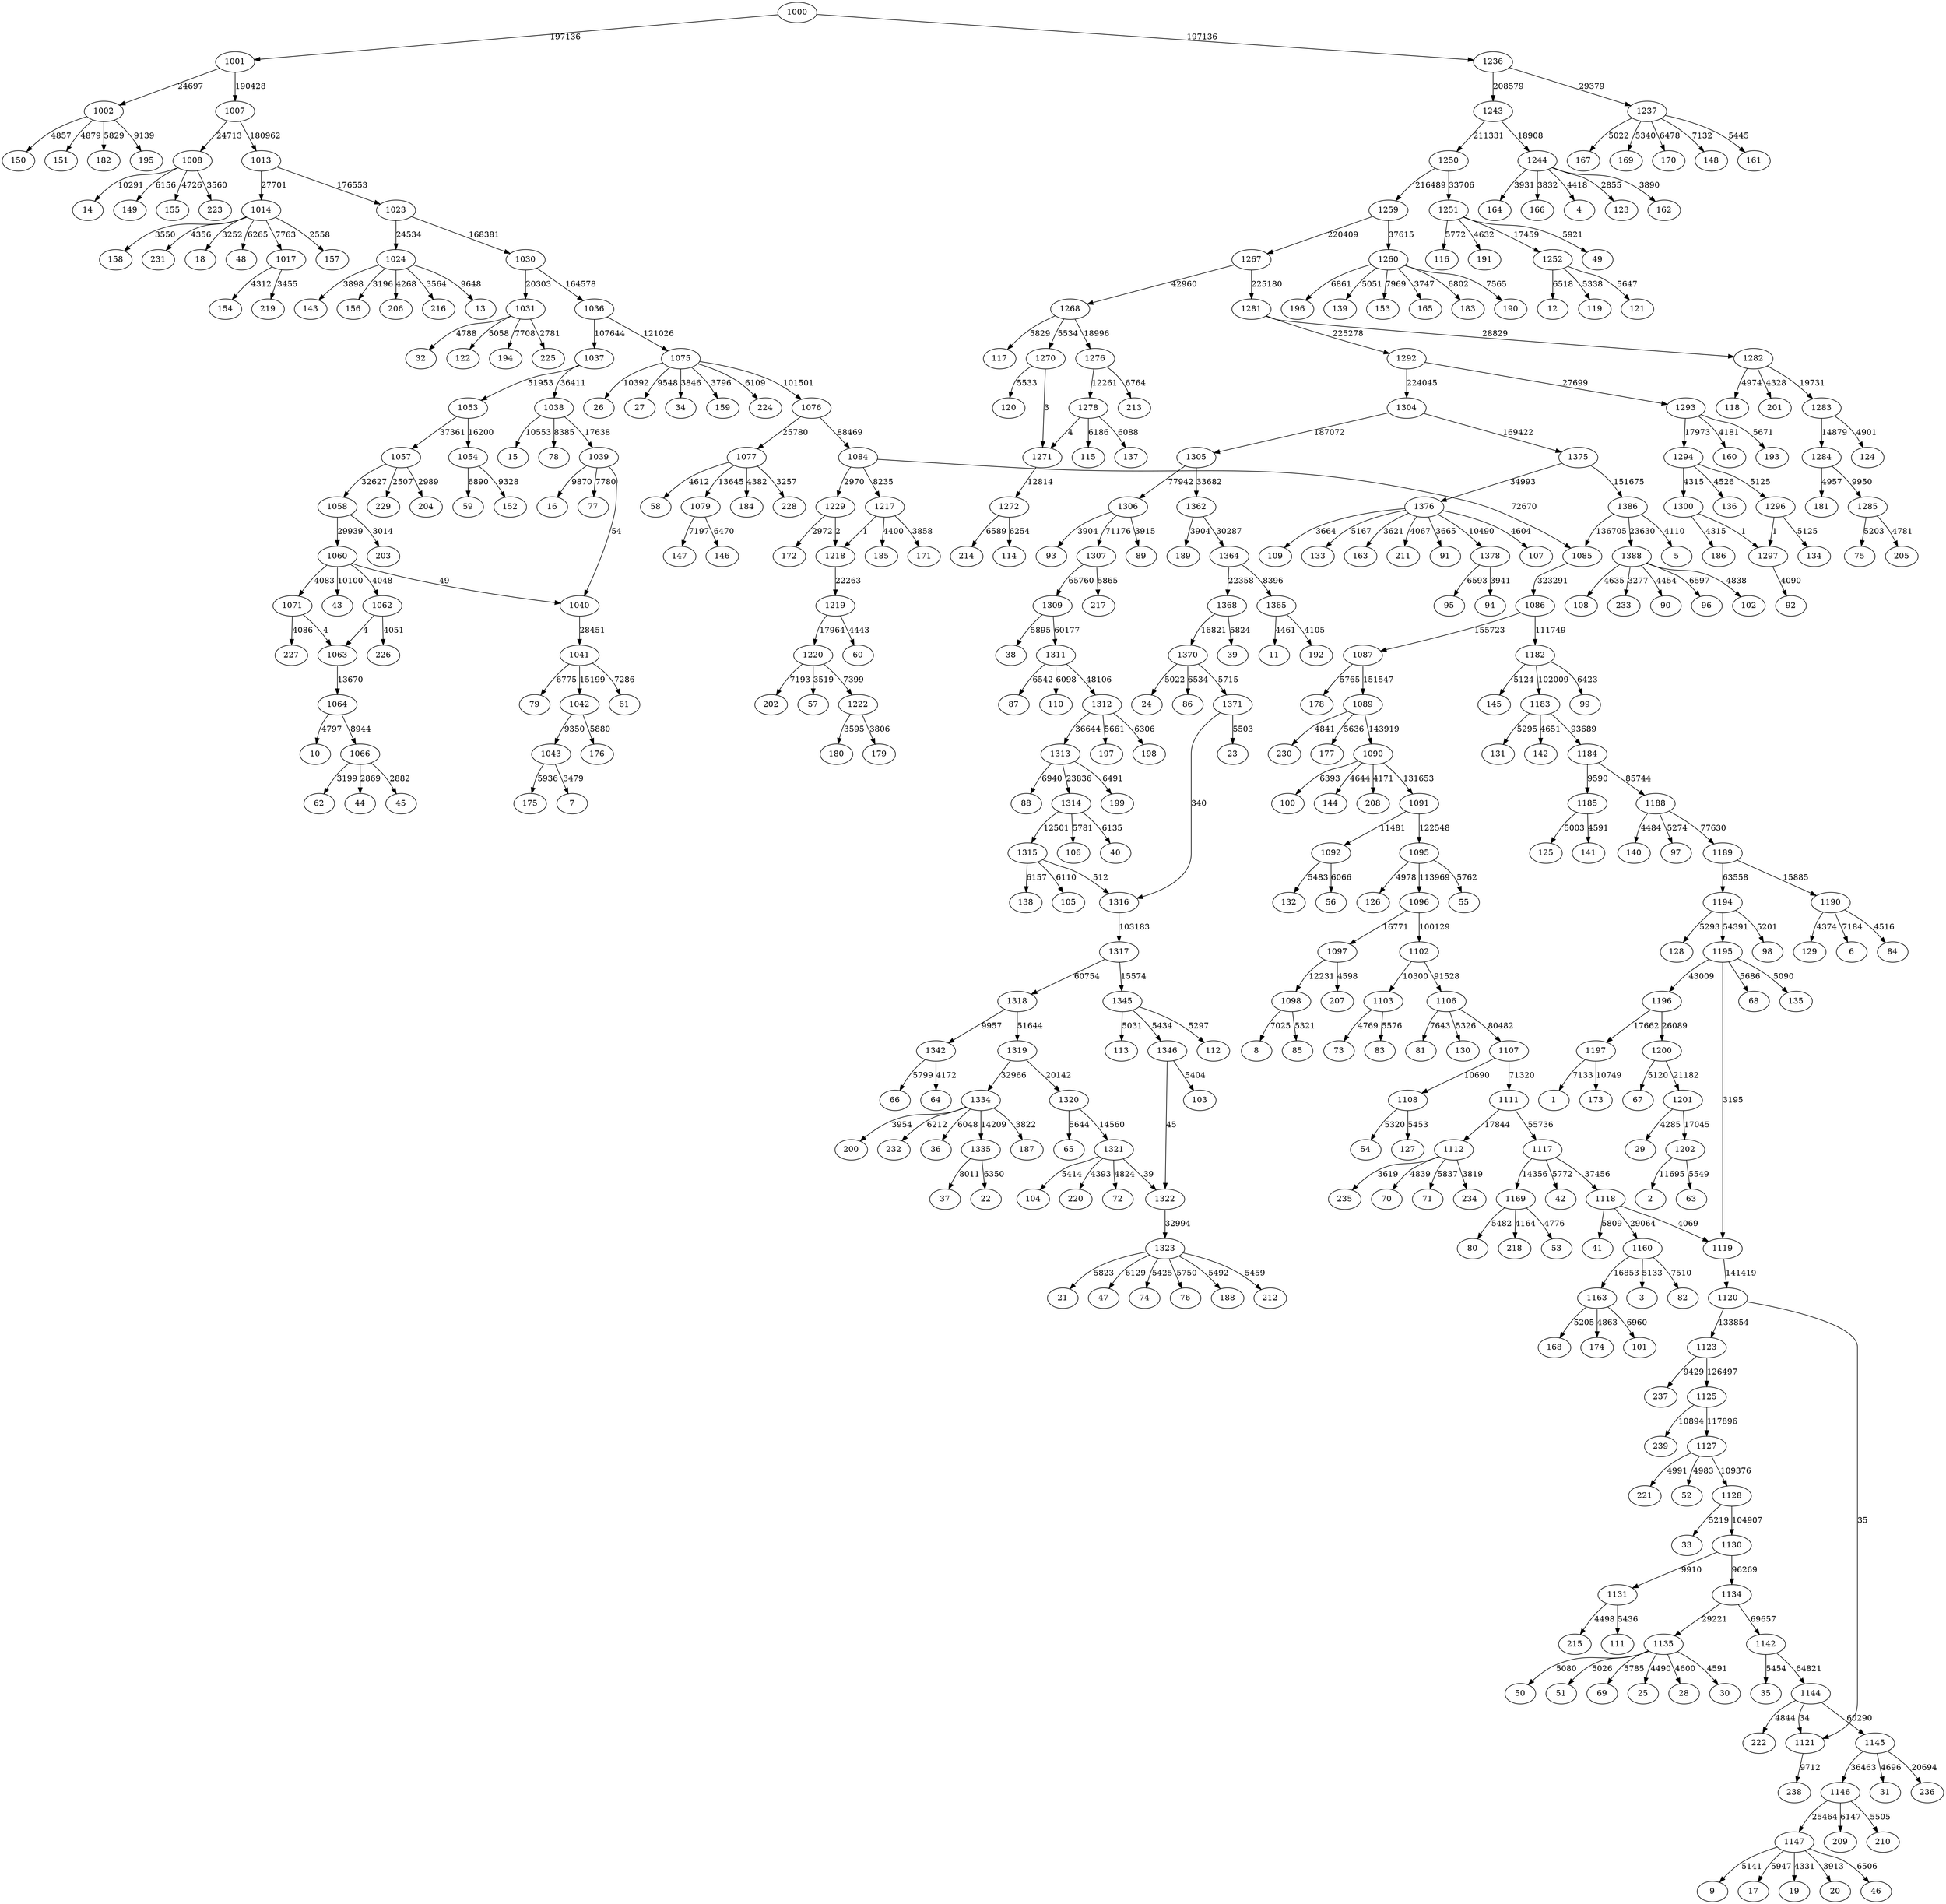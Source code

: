 strict digraph G1 {
1000 -> 1001 [label="197136"]
1000 -> 1236 [label="197136"]
1001 -> 1002 [label="24697"]
1001 -> 1007 [label="190428"]
1002 -> 150 [label="4857"]
1002 -> 151 [label="4879"]
1002 -> 182 [label="5829"]
1002 -> 195 [label="9139"]
1007 -> 1008 [label="24713"]
1007 -> 1013 [label="180962"]
1008 -> 14 [label="10291"]
1008 -> 149 [label="6156"]
1008 -> 155 [label="4726"]
1008 -> 223 [label="3560"]
1013 -> 1014 [label="27701"]
1013 -> 1023 [label="176553"]
1014 -> 18 [label="3252"]
1014 -> 48 [label="6265"]
1014 -> 1017 [label="7763"]
1014 -> 157 [label="2558"]
1014 -> 158 [label="3550"]
1014 -> 231 [label="4356"]
1017 -> 154 [label="4312"]
1017 -> 219 [label="3455"]
1023 -> 1024 [label="24534"]
1023 -> 1030 [label="168381"]
1024 -> 13 [label="9648"]
1024 -> 143 [label="3898"]
1024 -> 156 [label="3196"]
1024 -> 206 [label="4268"]
1024 -> 216 [label="3564"]
1030 -> 1031 [label="20303"]
1030 -> 1036 [label="164578"]
1031 -> 32 [label="4788"]
1031 -> 122 [label="5058"]
1031 -> 194 [label="7708"]
1031 -> 225 [label="2781"]
1036 -> 1037 [label="107644"]
1036 -> 1075 [label="121026"]
1037 -> 1038 [label="36411"]
1037 -> 1053 [label="51953"]
1038 -> 1039 [label="17638"]
1038 -> 15 [label="10553"]
1038 -> 78 [label="8385"]
1039 -> 1040 [label="54"]
1039 -> 16 [label="9870"]
1039 -> 77 [label="7780"]
1040 -> 1041 [label="28451"]
1041 -> 1042 [label="15199"]
1041 -> 61 [label="7286"]
1041 -> 79 [label="6775"]
1042 -> 1043 [label="9350"]
1042 -> 176 [label="5880"]
1043 -> 7 [label="3479"]
1043 -> 175 [label="5936"]
1053 -> 1054 [label="16200"]
1053 -> 1057 [label="37361"]
1054 -> 59 [label="6890"]
1054 -> 152 [label="9328"]
1057 -> 1058 [label="32627"]
1057 -> 204 [label="2989"]
1057 -> 229 [label="2507"]
1058 -> 203 [label="3014"]
1058 -> 1060 [label="29939"]
1060 -> 1040 [label="49"]
1060 -> 43 [label="10100"]
1060 -> 1062 [label="4048"]
1060 -> 1071 [label="4083"]
1040 -> 1041 [label="28451"]
1041 -> 1042 [label="15199"]
1041 -> 61 [label="7286"]
1041 -> 79 [label="6775"]
1042 -> 1043 [label="9350"]
1042 -> 176 [label="5880"]
1043 -> 7 [label="3479"]
1043 -> 175 [label="5936"]
1062 -> 1063 [label="4"]
1062 -> 226 [label="4051"]
1063 -> 1064 [label="13670"]
1064 -> 10 [label="4797"]
1064 -> 1066 [label="8944"]
1066 -> 44 [label="2869"]
1066 -> 45 [label="2882"]
1066 -> 62 [label="3199"]
1071 -> 227 [label="4086"]
1071 -> 1063 [label="4"]
1063 -> 1064 [label="13670"]
1064 -> 10 [label="4797"]
1064 -> 1066 [label="8944"]
1066 -> 44 [label="2869"]
1066 -> 45 [label="2882"]
1066 -> 62 [label="3199"]
1075 -> 1076 [label="101501"]
1075 -> 26 [label="10392"]
1075 -> 27 [label="9548"]
1075 -> 34 [label="3846"]
1075 -> 159 [label="3796"]
1075 -> 224 [label="6109"]
1076 -> 1077 [label="25780"]
1076 -> 1084 [label="88469"]
1077 -> 58 [label="4612"]
1077 -> 1079 [label="13645"]
1077 -> 184 [label="4382"]
1077 -> 228 [label="3257"]
1079 -> 146 [label="6470"]
1079 -> 147 [label="7197"]
1084 -> 1085 [label="72670"]
1084 -> 1217 [label="8235"]
1084 -> 1229 [label="2970"]
1085 -> 1086 [label="323291"]
1086 -> 1087 [label="155723"]
1086 -> 1182 [label="111749"]
1087 -> 178 [label="5765"]
1087 -> 1089 [label="151547"]
1089 -> 1090 [label="143919"]
1089 -> 177 [label="5636"]
1089 -> 230 [label="4841"]
1090 -> 1091 [label="131653"]
1090 -> 100 [label="6393"]
1090 -> 144 [label="4644"]
1090 -> 208 [label="4171"]
1091 -> 1092 [label="11481"]
1091 -> 1095 [label="122548"]
1092 -> 56 [label="6066"]
1092 -> 132 [label="5483"]
1095 -> 1096 [label="113969"]
1095 -> 55 [label="5762"]
1095 -> 126 [label="4978"]
1096 -> 1097 [label="16771"]
1096 -> 1102 [label="100129"]
1097 -> 1098 [label="12231"]
1097 -> 207 [label="4598"]
1098 -> 8 [label="7025"]
1098 -> 85 [label="5321"]
1102 -> 1103 [label="10300"]
1102 -> 1106 [label="91528"]
1103 -> 73 [label="4769"]
1103 -> 83 [label="5576"]
1106 -> 1107 [label="80482"]
1106 -> 81 [label="7643"]
1106 -> 130 [label="5326"]
1107 -> 1108 [label="10690"]
1107 -> 1111 [label="71320"]
1108 -> 54 [label="5320"]
1108 -> 127 [label="5453"]
1111 -> 1112 [label="17844"]
1111 -> 1117 [label="55736"]
1112 -> 70 [label="4839"]
1112 -> 71 [label="5837"]
1112 -> 234 [label="3819"]
1112 -> 235 [label="3619"]
1117 -> 1118 [label="37456"]
1117 -> 42 [label="5772"]
1117 -> 1169 [label="14356"]
1118 -> 1119 [label="4069"]
1118 -> 1160 [label="29064"]
1118 -> 41 [label="5809"]
1119 -> 1120 [label="141419"]
1120 -> 1121 [label="35"]
1120 -> 1123 [label="133854"]
1121 -> 238 [label="9712"]
1123 -> 237 [label="9429"]
1123 -> 1125 [label="126497"]
1125 -> 239 [label="10894"]
1125 -> 1127 [label="117896"]
1127 -> 1128 [label="109376"]
1127 -> 52 [label="4983"]
1127 -> 221 [label="4991"]
1128 -> 33 [label="5219"]
1128 -> 1130 [label="104907"]
1130 -> 1131 [label="9910"]
1130 -> 1134 [label="96269"]
1131 -> 111 [label="5436"]
1131 -> 215 [label="4498"]
1134 -> 1135 [label="29221"]
1134 -> 1142 [label="69657"]
1135 -> 25 [label="4490"]
1135 -> 28 [label="4600"]
1135 -> 30 [label="4591"]
1135 -> 50 [label="5080"]
1135 -> 51 [label="5026"]
1135 -> 69 [label="5785"]
1142 -> 35 [label="5454"]
1142 -> 1144 [label="64821"]
1144 -> 1145 [label="60290"]
1144 -> 222 [label="4844"]
1144 -> 1121 [label="34"]
1145 -> 1146 [label="36463"]
1145 -> 31 [label="4696"]
1145 -> 236 [label="20694"]
1146 -> 1147 [label="25464"]
1146 -> 209 [label="6147"]
1146 -> 210 [label="5505"]
1147 -> 9 [label="5141"]
1147 -> 17 [label="5947"]
1147 -> 19 [label="4331"]
1147 -> 20 [label="3913"]
1147 -> 46 [label="6506"]
1121 -> 238 [label="9712"]
1160 -> 3 [label="5133"]
1160 -> 82 [label="7510"]
1160 -> 1163 [label="16853"]
1163 -> 101 [label="6960"]
1163 -> 168 [label="5205"]
1163 -> 174 [label="4863"]
1169 -> 53 [label="4776"]
1169 -> 80 [label="5482"]
1169 -> 218 [label="4164"]
1182 -> 1183 [label="102009"]
1182 -> 99 [label="6423"]
1182 -> 145 [label="5124"]
1183 -> 1184 [label="93689"]
1183 -> 131 [label="5295"]
1183 -> 142 [label="4651"]
1184 -> 1185 [label="9590"]
1184 -> 1188 [label="85744"]
1185 -> 125 [label="5003"]
1185 -> 141 [label="4591"]
1188 -> 1189 [label="77630"]
1188 -> 97 [label="5274"]
1188 -> 140 [label="4484"]
1189 -> 1190 [label="15885"]
1189 -> 1194 [label="63558"]
1190 -> 6 [label="7184"]
1190 -> 84 [label="4516"]
1190 -> 129 [label="4374"]
1194 -> 1195 [label="54391"]
1194 -> 98 [label="5201"]
1194 -> 128 [label="5293"]
1195 -> 1119 [label="3195"]
1195 -> 1196 [label="43009"]
1195 -> 68 [label="5686"]
1195 -> 135 [label="5090"]
1119 -> 1120 [label="141419"]
1120 -> 1121 [label="35"]
1120 -> 1123 [label="133854"]
1121 -> 238 [label="9712"]
1123 -> 237 [label="9429"]
1123 -> 1125 [label="126497"]
1125 -> 239 [label="10894"]
1125 -> 1127 [label="117896"]
1127 -> 1128 [label="109376"]
1127 -> 52 [label="4983"]
1127 -> 221 [label="4991"]
1128 -> 33 [label="5219"]
1128 -> 1130 [label="104907"]
1130 -> 1131 [label="9910"]
1130 -> 1134 [label="96269"]
1131 -> 111 [label="5436"]
1131 -> 215 [label="4498"]
1134 -> 1135 [label="29221"]
1134 -> 1142 [label="69657"]
1135 -> 25 [label="4490"]
1135 -> 28 [label="4600"]
1135 -> 30 [label="4591"]
1135 -> 50 [label="5080"]
1135 -> 51 [label="5026"]
1135 -> 69 [label="5785"]
1142 -> 35 [label="5454"]
1142 -> 1144 [label="64821"]
1144 -> 1145 [label="60290"]
1144 -> 222 [label="4844"]
1144 -> 1121 [label="34"]
1145 -> 1146 [label="36463"]
1145 -> 31 [label="4696"]
1145 -> 236 [label="20694"]
1146 -> 1147 [label="25464"]
1146 -> 209 [label="6147"]
1146 -> 210 [label="5505"]
1147 -> 9 [label="5141"]
1147 -> 17 [label="5947"]
1147 -> 19 [label="4331"]
1147 -> 20 [label="3913"]
1147 -> 46 [label="6506"]
1121 -> 238 [label="9712"]
1196 -> 1197 [label="17662"]
1196 -> 1200 [label="26089"]
1197 -> 1 [label="7133"]
1197 -> 173 [label="10749"]
1200 -> 1201 [label="21182"]
1200 -> 67 [label="5120"]
1201 -> 1202 [label="17045"]
1201 -> 29 [label="4285"]
1202 -> 2 [label="11695"]
1202 -> 63 [label="5549"]
1217 -> 1218 [label="1"]
1217 -> 171 [label="3858"]
1217 -> 185 [label="4400"]
1218 -> 1219 [label="22263"]
1219 -> 1220 [label="17964"]
1219 -> 60 [label="4443"]
1220 -> 57 [label="3519"]
1220 -> 1222 [label="7399"]
1220 -> 202 [label="7193"]
1222 -> 179 [label="3806"]
1222 -> 180 [label="3595"]
1229 -> 172 [label="2972"]
1229 -> 1218 [label="2"]
1218 -> 1219 [label="22263"]
1219 -> 1220 [label="17964"]
1219 -> 60 [label="4443"]
1220 -> 57 [label="3519"]
1220 -> 1222 [label="7399"]
1220 -> 202 [label="7193"]
1222 -> 179 [label="3806"]
1222 -> 180 [label="3595"]
1236 -> 1237 [label="29379"]
1236 -> 1243 [label="208579"]
1237 -> 148 [label="7132"]
1237 -> 161 [label="5445"]
1237 -> 167 [label="5022"]
1237 -> 169 [label="5340"]
1237 -> 170 [label="6478"]
1243 -> 1244 [label="18908"]
1243 -> 1250 [label="211331"]
1244 -> 4 [label="4418"]
1244 -> 123 [label="2855"]
1244 -> 162 [label="3890"]
1244 -> 164 [label="3931"]
1244 -> 166 [label="3832"]
1250 -> 1251 [label="33706"]
1250 -> 1259 [label="216489"]
1251 -> 1252 [label="17459"]
1251 -> 49 [label="5921"]
1251 -> 116 [label="5772"]
1251 -> 191 [label="4632"]
1252 -> 12 [label="6518"]
1252 -> 119 [label="5338"]
1252 -> 121 [label="5647"]
1259 -> 1260 [label="37615"]
1259 -> 1267 [label="220409"]
1260 -> 139 [label="5051"]
1260 -> 153 [label="7969"]
1260 -> 165 [label="3747"]
1260 -> 183 [label="6802"]
1260 -> 190 [label="7565"]
1260 -> 196 [label="6861"]
1267 -> 1268 [label="42960"]
1267 -> 1281 [label="225180"]
1268 -> 117 [label="5829"]
1268 -> 1270 [label="5534"]
1268 -> 1276 [label="18996"]
1270 -> 1271 [label="3"]
1270 -> 120 [label="5533"]
1271 -> 1272 [label="12814"]
1272 -> 114 [label="6254"]
1272 -> 214 [label="6589"]
1276 -> 213 [label="6764"]
1276 -> 1278 [label="12261"]
1278 -> 1271 [label="4"]
1278 -> 115 [label="6186"]
1278 -> 137 [label="6088"]
1271 -> 1272 [label="12814"]
1272 -> 114 [label="6254"]
1272 -> 214 [label="6589"]
1281 -> 1282 [label="28829"]
1281 -> 1292 [label="225278"]
1282 -> 1283 [label="19731"]
1282 -> 118 [label="4974"]
1282 -> 201 [label="4328"]
1283 -> 1284 [label="14879"]
1283 -> 124 [label="4901"]
1284 -> 1285 [label="9950"]
1284 -> 181 [label="4957"]
1285 -> 75 [label="5203"]
1285 -> 205 [label="4781"]
1292 -> 1293 [label="27699"]
1292 -> 1304 [label="224045"]
1293 -> 1294 [label="17973"]
1293 -> 160 [label="4181"]
1293 -> 193 [label="5671"]
1294 -> 136 [label="4526"]
1294 -> 1296 [label="5125"]
1294 -> 1300 [label="4315"]
1296 -> 1297 [label="1"]
1296 -> 134 [label="5125"]
1297 -> 92 [label="4090"]
1300 -> 186 [label="4315"]
1300 -> 1297 [label="1"]
1297 -> 92 [label="4090"]
1304 -> 1305 [label="187072"]
1304 -> 1375 [label="169422"]
1305 -> 1306 [label="77942"]
1305 -> 1362 [label="33682"]
1306 -> 1307 [label="71176"]
1306 -> 89 [label="3915"]
1306 -> 93 [label="3904"]
1307 -> 217 [label="5865"]
1307 -> 1309 [label="65760"]
1309 -> 38 [label="5895"]
1309 -> 1311 [label="60177"]
1311 -> 1312 [label="48106"]
1311 -> 87 [label="6542"]
1311 -> 110 [label="6098"]
1312 -> 1313 [label="36644"]
1312 -> 197 [label="5661"]
1312 -> 198 [label="6306"]
1313 -> 1314 [label="23836"]
1313 -> 88 [label="6940"]
1313 -> 199 [label="6491"]
1314 -> 1315 [label="12501"]
1314 -> 40 [label="6135"]
1314 -> 106 [label="5781"]
1315 -> 1316 [label="512"]
1315 -> 105 [label="6110"]
1315 -> 138 [label="6157"]
1316 -> 1317 [label="103183"]
1317 -> 1318 [label="60754"]
1317 -> 1345 [label="15574"]
1318 -> 1319 [label="51644"]
1318 -> 1342 [label="9957"]
1319 -> 1320 [label="20142"]
1319 -> 1334 [label="32966"]
1320 -> 1321 [label="14560"]
1320 -> 65 [label="5644"]
1321 -> 1322 [label="39"]
1321 -> 72 [label="4824"]
1321 -> 104 [label="5414"]
1321 -> 220 [label="4393"]
1322 -> 1323 [label="32994"]
1323 -> 21 [label="5823"]
1323 -> 47 [label="6129"]
1323 -> 74 [label="5425"]
1323 -> 76 [label="5750"]
1323 -> 188 [label="5492"]
1323 -> 212 [label="5459"]
1334 -> 1335 [label="14209"]
1334 -> 36 [label="6048"]
1334 -> 187 [label="3822"]
1334 -> 200 [label="3954"]
1334 -> 232 [label="6212"]
1335 -> 22 [label="6350"]
1335 -> 37 [label="8011"]
1342 -> 64 [label="4172"]
1342 -> 66 [label="5799"]
1345 -> 1346 [label="5434"]
1345 -> 112 [label="5297"]
1345 -> 113 [label="5031"]
1346 -> 103 [label="5404"]
1346 -> 1322 [label="45"]
1322 -> 1323 [label="32994"]
1323 -> 21 [label="5823"]
1323 -> 47 [label="6129"]
1323 -> 74 [label="5425"]
1323 -> 76 [label="5750"]
1323 -> 188 [label="5492"]
1323 -> 212 [label="5459"]
1362 -> 189 [label="3904"]
1362 -> 1364 [label="30287"]
1364 -> 1365 [label="8396"]
1364 -> 1368 [label="22358"]
1365 -> 11 [label="4461"]
1365 -> 192 [label="4105"]
1368 -> 39 [label="5824"]
1368 -> 1370 [label="16821"]
1370 -> 1371 [label="5715"]
1370 -> 24 [label="5022"]
1370 -> 86 [label="6534"]
1371 -> 23 [label="5503"]
1371 -> 1316 [label="340"]
1316 -> 1317 [label="103183"]
1317 -> 1318 [label="60754"]
1317 -> 1345 [label="15574"]
1318 -> 1319 [label="51644"]
1318 -> 1342 [label="9957"]
1319 -> 1320 [label="20142"]
1319 -> 1334 [label="32966"]
1320 -> 1321 [label="14560"]
1320 -> 65 [label="5644"]
1321 -> 1322 [label="39"]
1321 -> 72 [label="4824"]
1321 -> 104 [label="5414"]
1321 -> 220 [label="4393"]
1322 -> 1323 [label="32994"]
1323 -> 21 [label="5823"]
1323 -> 47 [label="6129"]
1323 -> 74 [label="5425"]
1323 -> 76 [label="5750"]
1323 -> 188 [label="5492"]
1323 -> 212 [label="5459"]
1334 -> 1335 [label="14209"]
1334 -> 36 [label="6048"]
1334 -> 187 [label="3822"]
1334 -> 200 [label="3954"]
1334 -> 232 [label="6212"]
1335 -> 22 [label="6350"]
1335 -> 37 [label="8011"]
1342 -> 64 [label="4172"]
1342 -> 66 [label="5799"]
1345 -> 1346 [label="5434"]
1345 -> 112 [label="5297"]
1345 -> 113 [label="5031"]
1346 -> 103 [label="5404"]
1346 -> 1322 [label="45"]
1322 -> 1323 [label="32994"]
1323 -> 21 [label="5823"]
1323 -> 47 [label="6129"]
1323 -> 74 [label="5425"]
1323 -> 76 [label="5750"]
1323 -> 188 [label="5492"]
1323 -> 212 [label="5459"]
1375 -> 1376 [label="34993"]
1375 -> 1386 [label="151675"]
1376 -> 91 [label="3665"]
1376 -> 1378 [label="10490"]
1376 -> 107 [label="4604"]
1376 -> 109 [label="3664"]
1376 -> 133 [label="5167"]
1376 -> 163 [label="3621"]
1376 -> 211 [label="4067"]
1378 -> 94 [label="3941"]
1378 -> 95 [label="6593"]
1386 -> 1085 [label="136705"]
1386 -> 5 [label="4110"]
1386 -> 1388 [label="23630"]
1085 -> 1086 [label="323291"]
1086 -> 1087 [label="155723"]
1086 -> 1182 [label="111749"]
1087 -> 178 [label="5765"]
1087 -> 1089 [label="151547"]
1089 -> 1090 [label="143919"]
1089 -> 177 [label="5636"]
1089 -> 230 [label="4841"]
1090 -> 1091 [label="131653"]
1090 -> 100 [label="6393"]
1090 -> 144 [label="4644"]
1090 -> 208 [label="4171"]
1091 -> 1092 [label="11481"]
1091 -> 1095 [label="122548"]
1092 -> 56 [label="6066"]
1092 -> 132 [label="5483"]
1095 -> 1096 [label="113969"]
1095 -> 55 [label="5762"]
1095 -> 126 [label="4978"]
1096 -> 1097 [label="16771"]
1096 -> 1102 [label="100129"]
1097 -> 1098 [label="12231"]
1097 -> 207 [label="4598"]
1098 -> 8 [label="7025"]
1098 -> 85 [label="5321"]
1102 -> 1103 [label="10300"]
1102 -> 1106 [label="91528"]
1103 -> 73 [label="4769"]
1103 -> 83 [label="5576"]
1106 -> 1107 [label="80482"]
1106 -> 81 [label="7643"]
1106 -> 130 [label="5326"]
1107 -> 1108 [label="10690"]
1107 -> 1111 [label="71320"]
1108 -> 54 [label="5320"]
1108 -> 127 [label="5453"]
1111 -> 1112 [label="17844"]
1111 -> 1117 [label="55736"]
1112 -> 70 [label="4839"]
1112 -> 71 [label="5837"]
1112 -> 234 [label="3819"]
1112 -> 235 [label="3619"]
1117 -> 1118 [label="37456"]
1117 -> 42 [label="5772"]
1117 -> 1169 [label="14356"]
1118 -> 1119 [label="4069"]
1118 -> 1160 [label="29064"]
1118 -> 41 [label="5809"]
1119 -> 1120 [label="141419"]
1120 -> 1121 [label="35"]
1120 -> 1123 [label="133854"]
1121 -> 238 [label="9712"]
1123 -> 237 [label="9429"]
1123 -> 1125 [label="126497"]
1125 -> 239 [label="10894"]
1125 -> 1127 [label="117896"]
1127 -> 1128 [label="109376"]
1127 -> 52 [label="4983"]
1127 -> 221 [label="4991"]
1128 -> 33 [label="5219"]
1128 -> 1130 [label="104907"]
1130 -> 1131 [label="9910"]
1130 -> 1134 [label="96269"]
1131 -> 111 [label="5436"]
1131 -> 215 [label="4498"]
1134 -> 1135 [label="29221"]
1134 -> 1142 [label="69657"]
1135 -> 25 [label="4490"]
1135 -> 28 [label="4600"]
1135 -> 30 [label="4591"]
1135 -> 50 [label="5080"]
1135 -> 51 [label="5026"]
1135 -> 69 [label="5785"]
1142 -> 35 [label="5454"]
1142 -> 1144 [label="64821"]
1144 -> 1145 [label="60290"]
1144 -> 222 [label="4844"]
1144 -> 1121 [label="34"]
1145 -> 1146 [label="36463"]
1145 -> 31 [label="4696"]
1145 -> 236 [label="20694"]
1146 -> 1147 [label="25464"]
1146 -> 209 [label="6147"]
1146 -> 210 [label="5505"]
1147 -> 9 [label="5141"]
1147 -> 17 [label="5947"]
1147 -> 19 [label="4331"]
1147 -> 20 [label="3913"]
1147 -> 46 [label="6506"]
1121 -> 238 [label="9712"]
1160 -> 3 [label="5133"]
1160 -> 82 [label="7510"]
1160 -> 1163 [label="16853"]
1163 -> 101 [label="6960"]
1163 -> 168 [label="5205"]
1163 -> 174 [label="4863"]
1169 -> 53 [label="4776"]
1169 -> 80 [label="5482"]
1169 -> 218 [label="4164"]
1182 -> 1183 [label="102009"]
1182 -> 99 [label="6423"]
1182 -> 145 [label="5124"]
1183 -> 1184 [label="93689"]
1183 -> 131 [label="5295"]
1183 -> 142 [label="4651"]
1184 -> 1185 [label="9590"]
1184 -> 1188 [label="85744"]
1185 -> 125 [label="5003"]
1185 -> 141 [label="4591"]
1188 -> 1189 [label="77630"]
1188 -> 97 [label="5274"]
1188 -> 140 [label="4484"]
1189 -> 1190 [label="15885"]
1189 -> 1194 [label="63558"]
1190 -> 6 [label="7184"]
1190 -> 84 [label="4516"]
1190 -> 129 [label="4374"]
1194 -> 1195 [label="54391"]
1194 -> 98 [label="5201"]
1194 -> 128 [label="5293"]
1195 -> 1119 [label="3195"]
1195 -> 1196 [label="43009"]
1195 -> 68 [label="5686"]
1195 -> 135 [label="5090"]
1119 -> 1120 [label="141419"]
1120 -> 1121 [label="35"]
1120 -> 1123 [label="133854"]
1121 -> 238 [label="9712"]
1123 -> 237 [label="9429"]
1123 -> 1125 [label="126497"]
1125 -> 239 [label="10894"]
1125 -> 1127 [label="117896"]
1127 -> 1128 [label="109376"]
1127 -> 52 [label="4983"]
1127 -> 221 [label="4991"]
1128 -> 33 [label="5219"]
1128 -> 1130 [label="104907"]
1130 -> 1131 [label="9910"]
1130 -> 1134 [label="96269"]
1131 -> 111 [label="5436"]
1131 -> 215 [label="4498"]
1134 -> 1135 [label="29221"]
1134 -> 1142 [label="69657"]
1135 -> 25 [label="4490"]
1135 -> 28 [label="4600"]
1135 -> 30 [label="4591"]
1135 -> 50 [label="5080"]
1135 -> 51 [label="5026"]
1135 -> 69 [label="5785"]
1142 -> 35 [label="5454"]
1142 -> 1144 [label="64821"]
1144 -> 1145 [label="60290"]
1144 -> 222 [label="4844"]
1144 -> 1121 [label="34"]
1145 -> 1146 [label="36463"]
1145 -> 31 [label="4696"]
1145 -> 236 [label="20694"]
1146 -> 1147 [label="25464"]
1146 -> 209 [label="6147"]
1146 -> 210 [label="5505"]
1147 -> 9 [label="5141"]
1147 -> 17 [label="5947"]
1147 -> 19 [label="4331"]
1147 -> 20 [label="3913"]
1147 -> 46 [label="6506"]
1121 -> 238 [label="9712"]
1196 -> 1197 [label="17662"]
1196 -> 1200 [label="26089"]
1197 -> 1 [label="7133"]
1197 -> 173 [label="10749"]
1200 -> 1201 [label="21182"]
1200 -> 67 [label="5120"]
1201 -> 1202 [label="17045"]
1201 -> 29 [label="4285"]
1202 -> 2 [label="11695"]
1202 -> 63 [label="5549"]
1388 -> 90 [label="4454"]
1388 -> 96 [label="6597"]
1388 -> 102 [label="4838"]
1388 -> 108 [label="4635"]
1388 -> 233 [label="3277"]
}